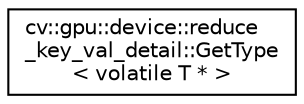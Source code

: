 digraph "Graphical Class Hierarchy"
{
 // LATEX_PDF_SIZE
  edge [fontname="Helvetica",fontsize="10",labelfontname="Helvetica",labelfontsize="10"];
  node [fontname="Helvetica",fontsize="10",shape=record];
  rankdir="LR";
  Node0 [label="cv::gpu::device::reduce\l_key_val_detail::GetType\l\< volatile T * \>",height=0.2,width=0.4,color="black", fillcolor="white", style="filled",URL="$structcv_1_1gpu_1_1device_1_1reduce__key__val__detail_1_1_get_type_3_01volatile_01_t_01_5_01_4.html",tooltip=" "];
}
